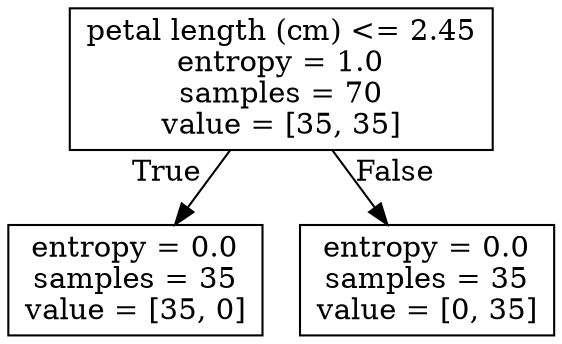 digraph Tree {
node [shape=box] ;
0 [label="petal length (cm) <= 2.45\nentropy = 1.0\nsamples = 70\nvalue = [35, 35]"] ;
1 [label="entropy = 0.0\nsamples = 35\nvalue = [35, 0]"] ;
0 -> 1 [labeldistance=2.5, labelangle=45, headlabel="True"] ;
2 [label="entropy = 0.0\nsamples = 35\nvalue = [0, 35]"] ;
0 -> 2 [labeldistance=2.5, labelangle=-45, headlabel="False"] ;
}
